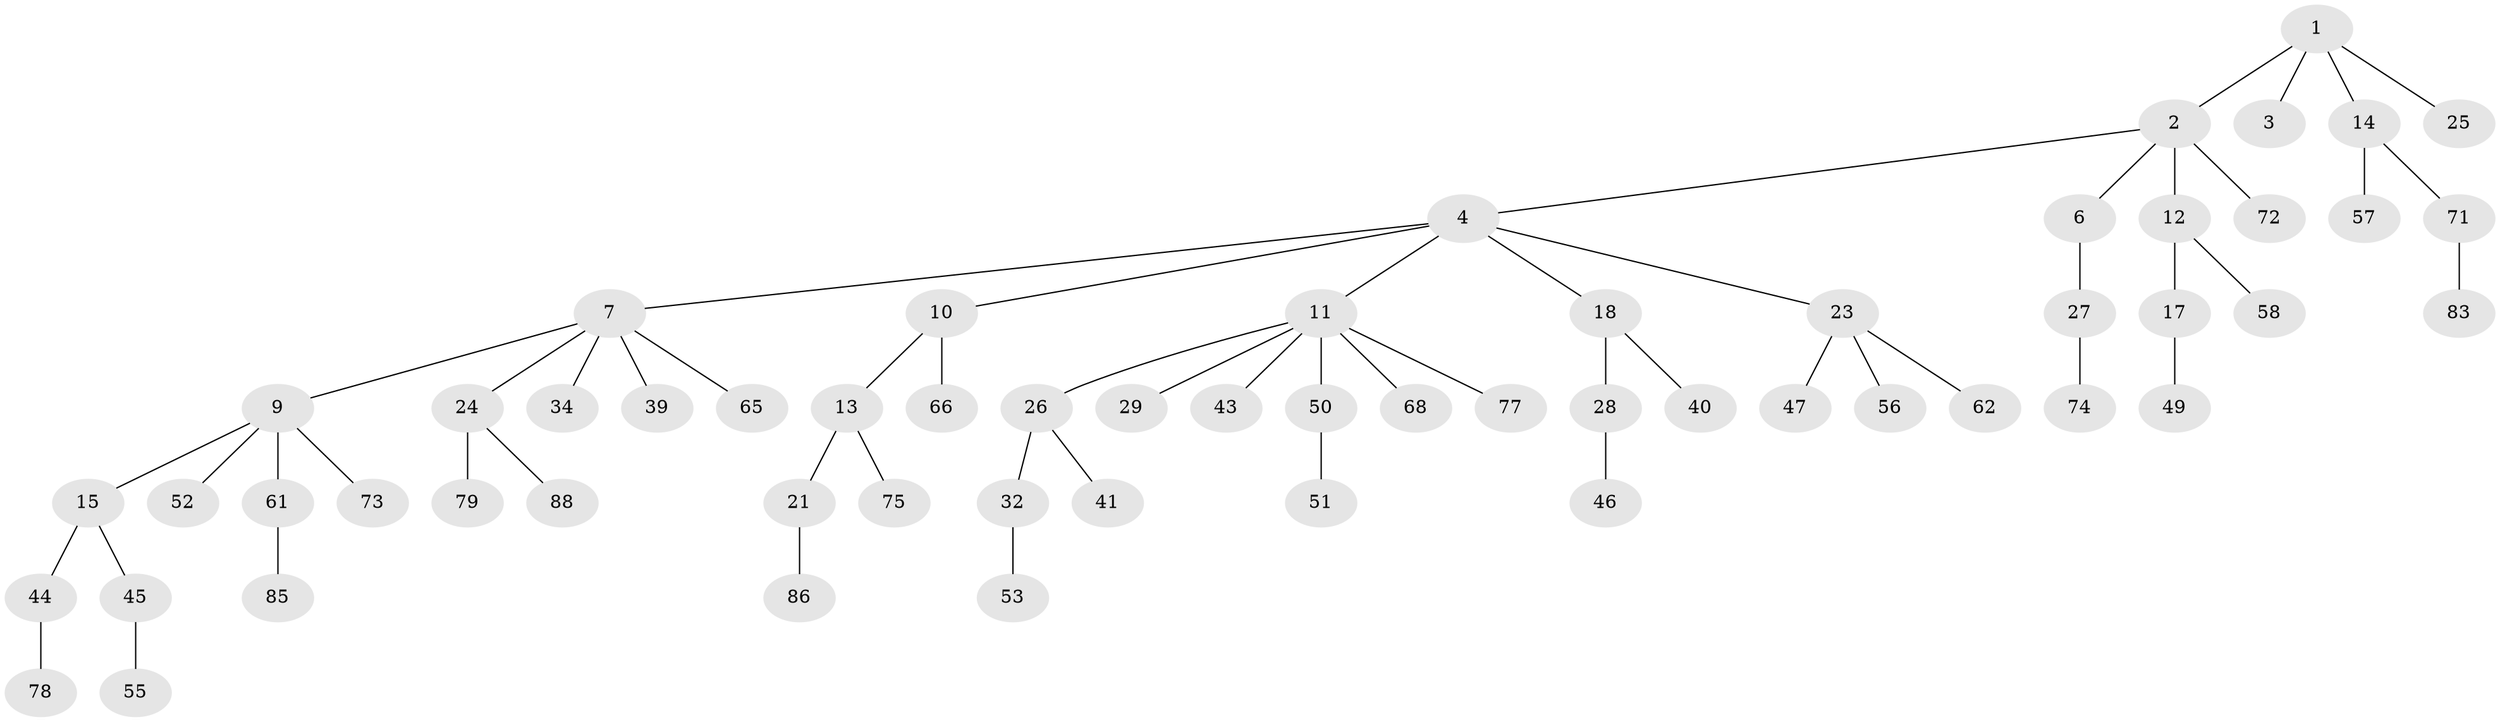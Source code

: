 // original degree distribution, {3: 0.1590909090909091, 6: 0.03409090909090909, 2: 0.20454545454545456, 4: 0.07954545454545454, 5: 0.011363636363636364, 1: 0.5113636363636364}
// Generated by graph-tools (version 1.1) at 2025/42/03/06/25 10:42:04]
// undirected, 59 vertices, 58 edges
graph export_dot {
graph [start="1"]
  node [color=gray90,style=filled];
  1 [super="+5"];
  2 [super="+70"];
  3 [super="+30"];
  4 [super="+8"];
  6 [super="+42"];
  7 [super="+20"];
  9 [super="+16"];
  10 [super="+31"];
  11 [super="+33"];
  12;
  13 [super="+36"];
  14 [super="+19"];
  15 [super="+22"];
  17 [super="+69"];
  18 [super="+67"];
  21 [super="+80"];
  23 [super="+38"];
  24 [super="+35"];
  25;
  26;
  27 [super="+64"];
  28;
  29;
  32 [super="+37"];
  34;
  39 [super="+59"];
  40;
  41;
  43;
  44 [super="+48"];
  45 [super="+60"];
  46 [super="+82"];
  47;
  49 [super="+54"];
  50 [super="+87"];
  51;
  52;
  53;
  55;
  56;
  57;
  58;
  61 [super="+63"];
  62;
  65;
  66;
  68 [super="+76"];
  71 [super="+81"];
  72;
  73;
  74;
  75;
  77;
  78;
  79 [super="+84"];
  83;
  85;
  86;
  88;
  1 -- 2;
  1 -- 3;
  1 -- 25;
  1 -- 14;
  2 -- 4;
  2 -- 6;
  2 -- 12;
  2 -- 72;
  4 -- 7;
  4 -- 10;
  4 -- 11;
  4 -- 23;
  4 -- 18;
  6 -- 27;
  7 -- 9;
  7 -- 34;
  7 -- 24;
  7 -- 65;
  7 -- 39;
  9 -- 15;
  9 -- 52;
  9 -- 73;
  9 -- 61;
  10 -- 13;
  10 -- 66;
  11 -- 26;
  11 -- 29;
  11 -- 43;
  11 -- 77;
  11 -- 50;
  11 -- 68;
  12 -- 17;
  12 -- 58;
  13 -- 21;
  13 -- 75;
  14 -- 57;
  14 -- 71;
  15 -- 44;
  15 -- 45;
  17 -- 49;
  18 -- 28;
  18 -- 40;
  21 -- 86;
  23 -- 56;
  23 -- 62;
  23 -- 47;
  24 -- 88;
  24 -- 79;
  26 -- 32;
  26 -- 41;
  27 -- 74;
  28 -- 46;
  32 -- 53;
  44 -- 78;
  45 -- 55;
  50 -- 51;
  61 -- 85;
  71 -- 83;
}
